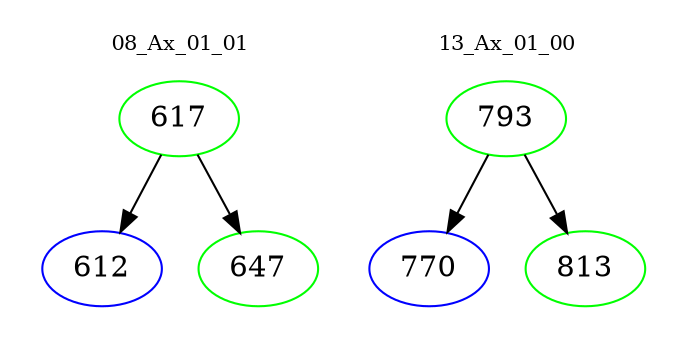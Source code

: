 digraph{
subgraph cluster_0 {
color = white
label = "08_Ax_01_01";
fontsize=10;
T0_617 [label="617", color="green"]
T0_617 -> T0_612 [color="black"]
T0_612 [label="612", color="blue"]
T0_617 -> T0_647 [color="black"]
T0_647 [label="647", color="green"]
}
subgraph cluster_1 {
color = white
label = "13_Ax_01_00";
fontsize=10;
T1_793 [label="793", color="green"]
T1_793 -> T1_770 [color="black"]
T1_770 [label="770", color="blue"]
T1_793 -> T1_813 [color="black"]
T1_813 [label="813", color="green"]
}
}
